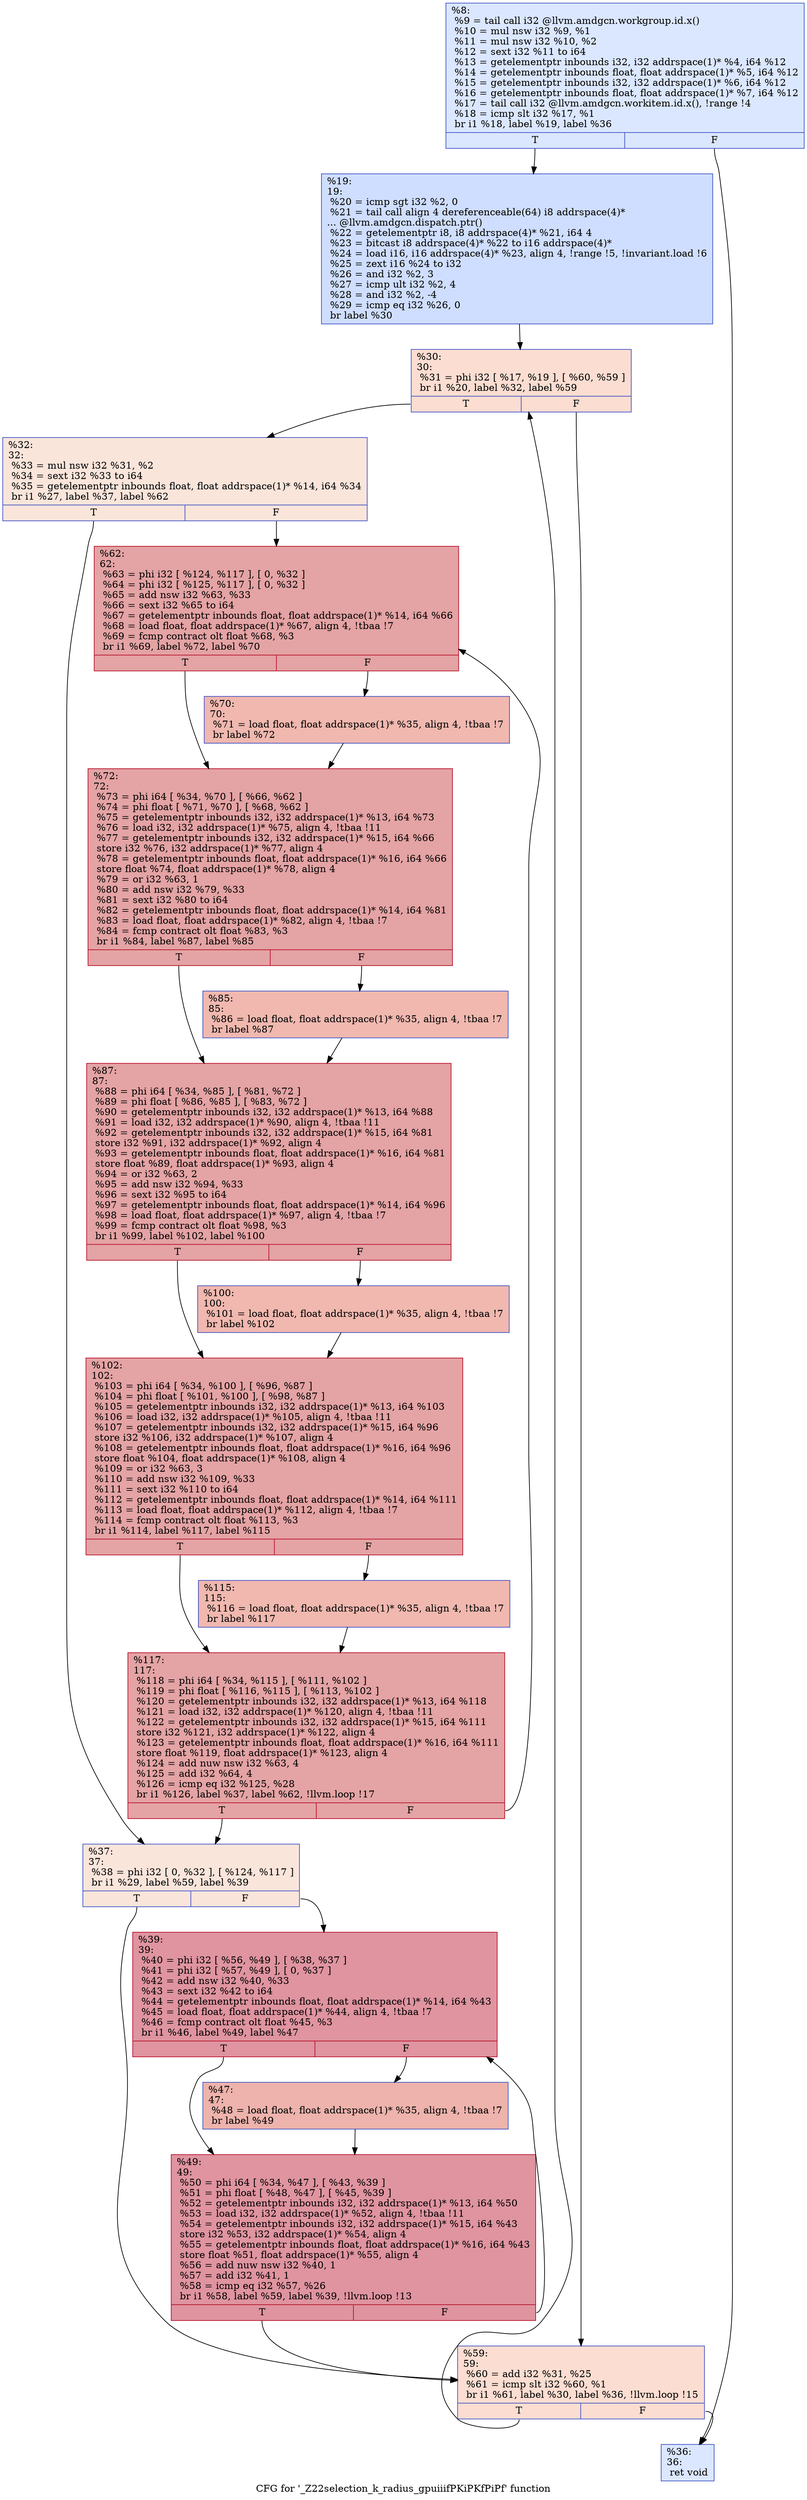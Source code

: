 digraph "CFG for '_Z22selection_k_radius_gpuiiifPKiPKfPiPf' function" {
	label="CFG for '_Z22selection_k_radius_gpuiiifPKiPKfPiPf' function";

	Node0x59bfa50 [shape=record,color="#3d50c3ff", style=filled, fillcolor="#aec9fc70",label="{%8:\l  %9 = tail call i32 @llvm.amdgcn.workgroup.id.x()\l  %10 = mul nsw i32 %9, %1\l  %11 = mul nsw i32 %10, %2\l  %12 = sext i32 %11 to i64\l  %13 = getelementptr inbounds i32, i32 addrspace(1)* %4, i64 %12\l  %14 = getelementptr inbounds float, float addrspace(1)* %5, i64 %12\l  %15 = getelementptr inbounds i32, i32 addrspace(1)* %6, i64 %12\l  %16 = getelementptr inbounds float, float addrspace(1)* %7, i64 %12\l  %17 = tail call i32 @llvm.amdgcn.workitem.id.x(), !range !4\l  %18 = icmp slt i32 %17, %1\l  br i1 %18, label %19, label %36\l|{<s0>T|<s1>F}}"];
	Node0x59bfa50:s0 -> Node0x59c0f80;
	Node0x59bfa50:s1 -> Node0x59c1010;
	Node0x59c0f80 [shape=record,color="#3d50c3ff", style=filled, fillcolor="#93b5fe70",label="{%19:\l19:                                               \l  %20 = icmp sgt i32 %2, 0\l  %21 = tail call align 4 dereferenceable(64) i8 addrspace(4)*\l... @llvm.amdgcn.dispatch.ptr()\l  %22 = getelementptr i8, i8 addrspace(4)* %21, i64 4\l  %23 = bitcast i8 addrspace(4)* %22 to i16 addrspace(4)*\l  %24 = load i16, i16 addrspace(4)* %23, align 4, !range !5, !invariant.load !6\l  %25 = zext i16 %24 to i32\l  %26 = and i32 %2, 3\l  %27 = icmp ult i32 %2, 4\l  %28 = and i32 %2, -4\l  %29 = icmp eq i32 %26, 0\l  br label %30\l}"];
	Node0x59c0f80 -> Node0x59c21c0;
	Node0x59c21c0 [shape=record,color="#3d50c3ff", style=filled, fillcolor="#f7b39670",label="{%30:\l30:                                               \l  %31 = phi i32 [ %17, %19 ], [ %60, %59 ]\l  br i1 %20, label %32, label %59\l|{<s0>T|<s1>F}}"];
	Node0x59c21c0:s0 -> Node0x59c2430;
	Node0x59c21c0:s1 -> Node0x59c22f0;
	Node0x59c2430 [shape=record,color="#3d50c3ff", style=filled, fillcolor="#f4c5ad70",label="{%32:\l32:                                               \l  %33 = mul nsw i32 %31, %2\l  %34 = sext i32 %33 to i64\l  %35 = getelementptr inbounds float, float addrspace(1)* %14, i64 %34\l  br i1 %27, label %37, label %62\l|{<s0>T|<s1>F}}"];
	Node0x59c2430:s0 -> Node0x59c2820;
	Node0x59c2430:s1 -> Node0x59c2870;
	Node0x59c1010 [shape=record,color="#3d50c3ff", style=filled, fillcolor="#aec9fc70",label="{%36:\l36:                                               \l  ret void\l}"];
	Node0x59c2820 [shape=record,color="#3d50c3ff", style=filled, fillcolor="#f4c5ad70",label="{%37:\l37:                                               \l  %38 = phi i32 [ 0, %32 ], [ %124, %117 ]\l  br i1 %29, label %59, label %39\l|{<s0>T|<s1>F}}"];
	Node0x59c2820:s0 -> Node0x59c22f0;
	Node0x59c2820:s1 -> Node0x59c2b30;
	Node0x59c2b30 [shape=record,color="#b70d28ff", style=filled, fillcolor="#b70d2870",label="{%39:\l39:                                               \l  %40 = phi i32 [ %56, %49 ], [ %38, %37 ]\l  %41 = phi i32 [ %57, %49 ], [ 0, %37 ]\l  %42 = add nsw i32 %40, %33\l  %43 = sext i32 %42 to i64\l  %44 = getelementptr inbounds float, float addrspace(1)* %14, i64 %43\l  %45 = load float, float addrspace(1)* %44, align 4, !tbaa !7\l  %46 = fcmp contract olt float %45, %3\l  br i1 %46, label %49, label %47\l|{<s0>T|<s1>F}}"];
	Node0x59c2b30:s0 -> Node0x59c2ca0;
	Node0x59c2b30:s1 -> Node0x59c3310;
	Node0x59c3310 [shape=record,color="#3d50c3ff", style=filled, fillcolor="#d6524470",label="{%47:\l47:                                               \l  %48 = load float, float addrspace(1)* %35, align 4, !tbaa !7\l  br label %49\l}"];
	Node0x59c3310 -> Node0x59c2ca0;
	Node0x59c2ca0 [shape=record,color="#b70d28ff", style=filled, fillcolor="#b70d2870",label="{%49:\l49:                                               \l  %50 = phi i64 [ %34, %47 ], [ %43, %39 ]\l  %51 = phi float [ %48, %47 ], [ %45, %39 ]\l  %52 = getelementptr inbounds i32, i32 addrspace(1)* %13, i64 %50\l  %53 = load i32, i32 addrspace(1)* %52, align 4, !tbaa !11\l  %54 = getelementptr inbounds i32, i32 addrspace(1)* %15, i64 %43\l  store i32 %53, i32 addrspace(1)* %54, align 4\l  %55 = getelementptr inbounds float, float addrspace(1)* %16, i64 %43\l  store float %51, float addrspace(1)* %55, align 4\l  %56 = add nuw nsw i32 %40, 1\l  %57 = add i32 %41, 1\l  %58 = icmp eq i32 %57, %26\l  br i1 %58, label %59, label %39, !llvm.loop !13\l|{<s0>T|<s1>F}}"];
	Node0x59c2ca0:s0 -> Node0x59c22f0;
	Node0x59c2ca0:s1 -> Node0x59c2b30;
	Node0x59c22f0 [shape=record,color="#3d50c3ff", style=filled, fillcolor="#f7b39670",label="{%59:\l59:                                               \l  %60 = add i32 %31, %25\l  %61 = icmp slt i32 %60, %1\l  br i1 %61, label %30, label %36, !llvm.loop !15\l|{<s0>T|<s1>F}}"];
	Node0x59c22f0:s0 -> Node0x59c21c0;
	Node0x59c22f0:s1 -> Node0x59c1010;
	Node0x59c2870 [shape=record,color="#b70d28ff", style=filled, fillcolor="#c32e3170",label="{%62:\l62:                                               \l  %63 = phi i32 [ %124, %117 ], [ 0, %32 ]\l  %64 = phi i32 [ %125, %117 ], [ 0, %32 ]\l  %65 = add nsw i32 %63, %33\l  %66 = sext i32 %65 to i64\l  %67 = getelementptr inbounds float, float addrspace(1)* %14, i64 %66\l  %68 = load float, float addrspace(1)* %67, align 4, !tbaa !7\l  %69 = fcmp contract olt float %68, %3\l  br i1 %69, label %72, label %70\l|{<s0>T|<s1>F}}"];
	Node0x59c2870:s0 -> Node0x59c4c80;
	Node0x59c2870:s1 -> Node0x59c4d10;
	Node0x59c4d10 [shape=record,color="#3d50c3ff", style=filled, fillcolor="#dc5d4a70",label="{%70:\l70:                                               \l  %71 = load float, float addrspace(1)* %35, align 4, !tbaa !7\l  br label %72\l}"];
	Node0x59c4d10 -> Node0x59c4c80;
	Node0x59c4c80 [shape=record,color="#b70d28ff", style=filled, fillcolor="#c32e3170",label="{%72:\l72:                                               \l  %73 = phi i64 [ %34, %70 ], [ %66, %62 ]\l  %74 = phi float [ %71, %70 ], [ %68, %62 ]\l  %75 = getelementptr inbounds i32, i32 addrspace(1)* %13, i64 %73\l  %76 = load i32, i32 addrspace(1)* %75, align 4, !tbaa !11\l  %77 = getelementptr inbounds i32, i32 addrspace(1)* %15, i64 %66\l  store i32 %76, i32 addrspace(1)* %77, align 4\l  %78 = getelementptr inbounds float, float addrspace(1)* %16, i64 %66\l  store float %74, float addrspace(1)* %78, align 4\l  %79 = or i32 %63, 1\l  %80 = add nsw i32 %79, %33\l  %81 = sext i32 %80 to i64\l  %82 = getelementptr inbounds float, float addrspace(1)* %14, i64 %81\l  %83 = load float, float addrspace(1)* %82, align 4, !tbaa !7\l  %84 = fcmp contract olt float %83, %3\l  br i1 %84, label %87, label %85\l|{<s0>T|<s1>F}}"];
	Node0x59c4c80:s0 -> Node0x59c5d40;
	Node0x59c4c80:s1 -> Node0x59c5d90;
	Node0x59c5d90 [shape=record,color="#3d50c3ff", style=filled, fillcolor="#dc5d4a70",label="{%85:\l85:                                               \l  %86 = load float, float addrspace(1)* %35, align 4, !tbaa !7\l  br label %87\l}"];
	Node0x59c5d90 -> Node0x59c5d40;
	Node0x59c5d40 [shape=record,color="#b70d28ff", style=filled, fillcolor="#c32e3170",label="{%87:\l87:                                               \l  %88 = phi i64 [ %34, %85 ], [ %81, %72 ]\l  %89 = phi float [ %86, %85 ], [ %83, %72 ]\l  %90 = getelementptr inbounds i32, i32 addrspace(1)* %13, i64 %88\l  %91 = load i32, i32 addrspace(1)* %90, align 4, !tbaa !11\l  %92 = getelementptr inbounds i32, i32 addrspace(1)* %15, i64 %81\l  store i32 %91, i32 addrspace(1)* %92, align 4\l  %93 = getelementptr inbounds float, float addrspace(1)* %16, i64 %81\l  store float %89, float addrspace(1)* %93, align 4\l  %94 = or i32 %63, 2\l  %95 = add nsw i32 %94, %33\l  %96 = sext i32 %95 to i64\l  %97 = getelementptr inbounds float, float addrspace(1)* %14, i64 %96\l  %98 = load float, float addrspace(1)* %97, align 4, !tbaa !7\l  %99 = fcmp contract olt float %98, %3\l  br i1 %99, label %102, label %100\l|{<s0>T|<s1>F}}"];
	Node0x59c5d40:s0 -> Node0x59c6770;
	Node0x59c5d40:s1 -> Node0x59c67c0;
	Node0x59c67c0 [shape=record,color="#3d50c3ff", style=filled, fillcolor="#dc5d4a70",label="{%100:\l100:                                              \l  %101 = load float, float addrspace(1)* %35, align 4, !tbaa !7\l  br label %102\l}"];
	Node0x59c67c0 -> Node0x59c6770;
	Node0x59c6770 [shape=record,color="#b70d28ff", style=filled, fillcolor="#c32e3170",label="{%102:\l102:                                              \l  %103 = phi i64 [ %34, %100 ], [ %96, %87 ]\l  %104 = phi float [ %101, %100 ], [ %98, %87 ]\l  %105 = getelementptr inbounds i32, i32 addrspace(1)* %13, i64 %103\l  %106 = load i32, i32 addrspace(1)* %105, align 4, !tbaa !11\l  %107 = getelementptr inbounds i32, i32 addrspace(1)* %15, i64 %96\l  store i32 %106, i32 addrspace(1)* %107, align 4\l  %108 = getelementptr inbounds float, float addrspace(1)* %16, i64 %96\l  store float %104, float addrspace(1)* %108, align 4\l  %109 = or i32 %63, 3\l  %110 = add nsw i32 %109, %33\l  %111 = sext i32 %110 to i64\l  %112 = getelementptr inbounds float, float addrspace(1)* %14, i64 %111\l  %113 = load float, float addrspace(1)* %112, align 4, !tbaa !7\l  %114 = fcmp contract olt float %113, %3\l  br i1 %114, label %117, label %115\l|{<s0>T|<s1>F}}"];
	Node0x59c6770:s0 -> Node0x59c2a30;
	Node0x59c6770:s1 -> Node0x59c71a0;
	Node0x59c71a0 [shape=record,color="#3d50c3ff", style=filled, fillcolor="#dc5d4a70",label="{%115:\l115:                                              \l  %116 = load float, float addrspace(1)* %35, align 4, !tbaa !7\l  br label %117\l}"];
	Node0x59c71a0 -> Node0x59c2a30;
	Node0x59c2a30 [shape=record,color="#b70d28ff", style=filled, fillcolor="#c32e3170",label="{%117:\l117:                                              \l  %118 = phi i64 [ %34, %115 ], [ %111, %102 ]\l  %119 = phi float [ %116, %115 ], [ %113, %102 ]\l  %120 = getelementptr inbounds i32, i32 addrspace(1)* %13, i64 %118\l  %121 = load i32, i32 addrspace(1)* %120, align 4, !tbaa !11\l  %122 = getelementptr inbounds i32, i32 addrspace(1)* %15, i64 %111\l  store i32 %121, i32 addrspace(1)* %122, align 4\l  %123 = getelementptr inbounds float, float addrspace(1)* %16, i64 %111\l  store float %119, float addrspace(1)* %123, align 4\l  %124 = add nuw nsw i32 %63, 4\l  %125 = add i32 %64, 4\l  %126 = icmp eq i32 %125, %28\l  br i1 %126, label %37, label %62, !llvm.loop !17\l|{<s0>T|<s1>F}}"];
	Node0x59c2a30:s0 -> Node0x59c2820;
	Node0x59c2a30:s1 -> Node0x59c2870;
}

